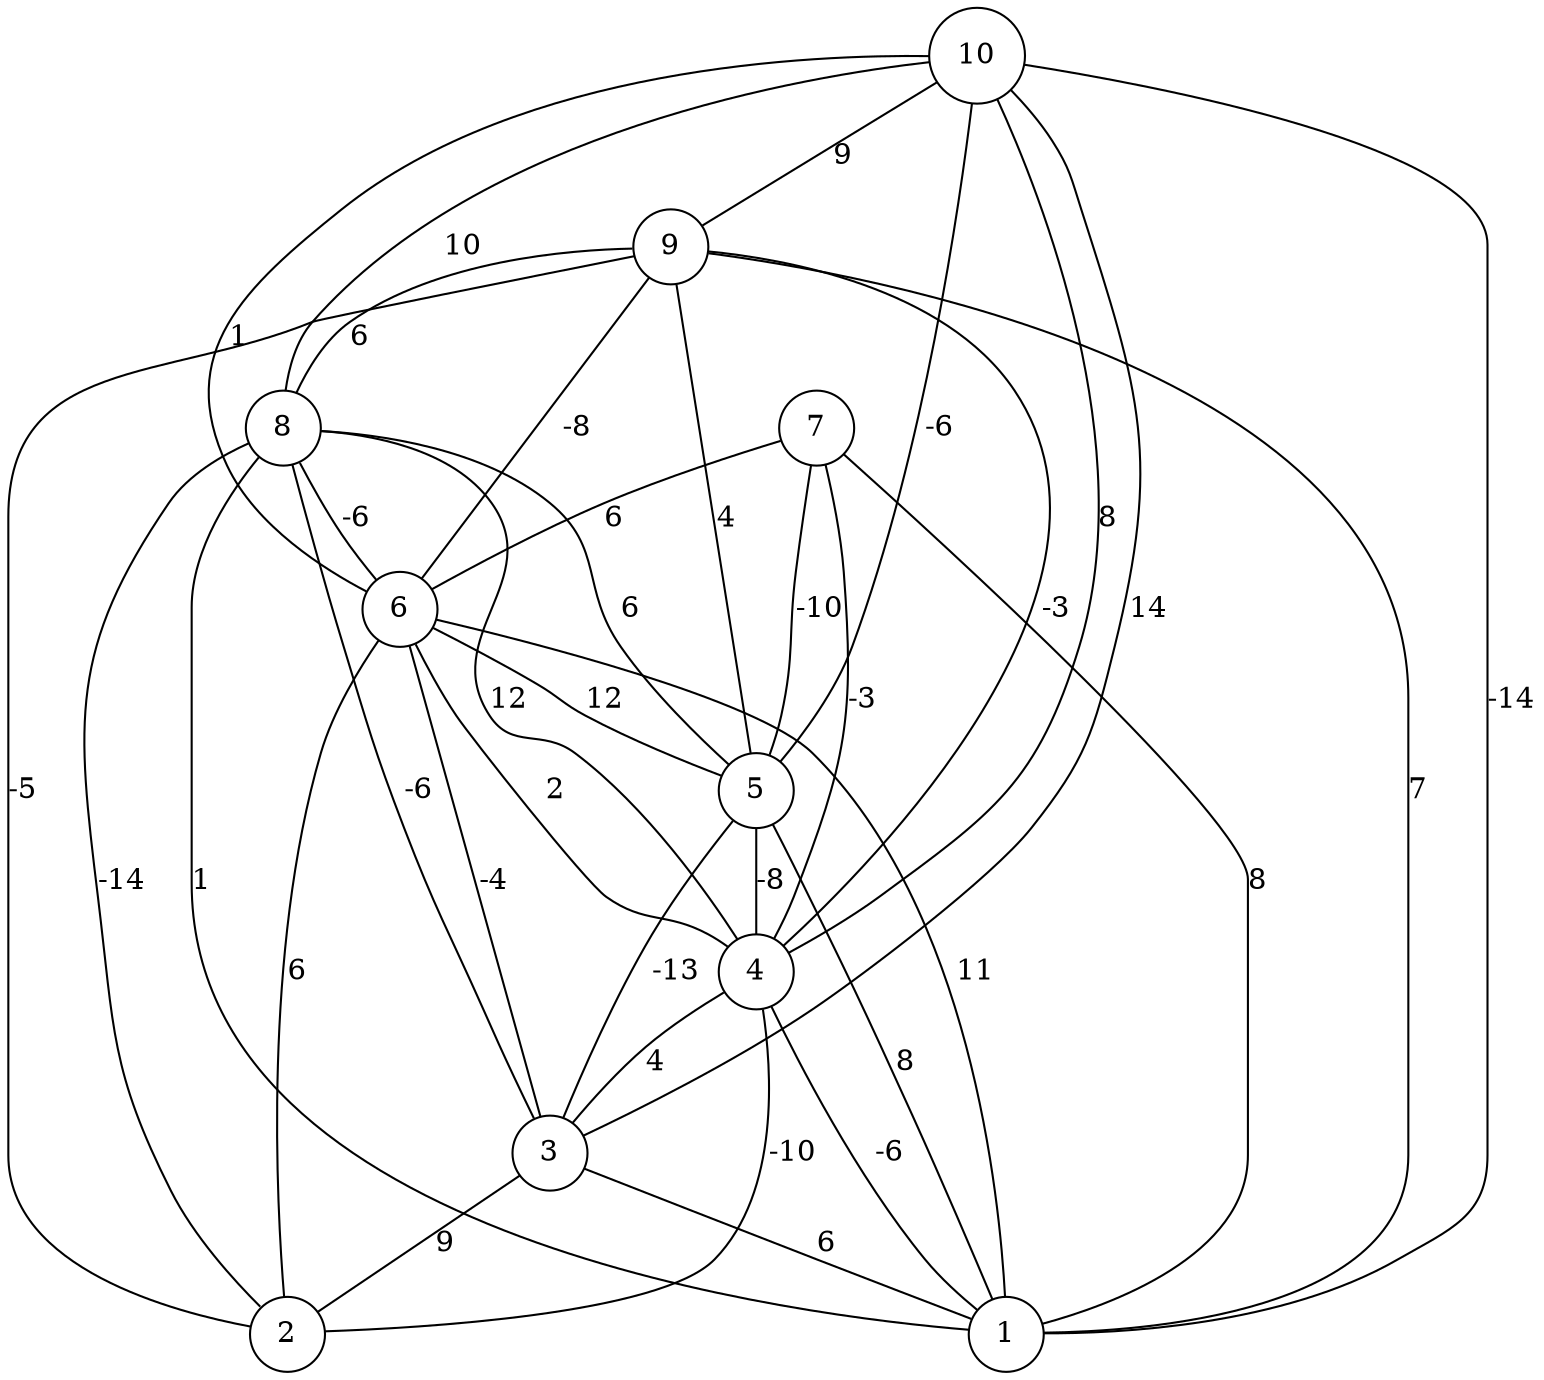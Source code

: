 graph { 
	 fontname="Helvetica,Arial,sans-serif" 
	 node [shape = circle]; 
	 10 -- 1 [label = "-14"];
	 10 -- 3 [label = "14"];
	 10 -- 4 [label = "8"];
	 10 -- 5 [label = "-6"];
	 10 -- 6 [label = "1"];
	 10 -- 8 [label = "10"];
	 10 -- 9 [label = "9"];
	 9 -- 1 [label = "7"];
	 9 -- 2 [label = "-5"];
	 9 -- 4 [label = "-3"];
	 9 -- 5 [label = "4"];
	 9 -- 6 [label = "-8"];
	 9 -- 8 [label = "6"];
	 8 -- 1 [label = "1"];
	 8 -- 2 [label = "-14"];
	 8 -- 3 [label = "-6"];
	 8 -- 4 [label = "12"];
	 8 -- 5 [label = "6"];
	 8 -- 6 [label = "-6"];
	 7 -- 1 [label = "8"];
	 7 -- 4 [label = "-3"];
	 7 -- 5 [label = "-10"];
	 7 -- 6 [label = "6"];
	 6 -- 1 [label = "11"];
	 6 -- 2 [label = "6"];
	 6 -- 3 [label = "-4"];
	 6 -- 4 [label = "2"];
	 6 -- 5 [label = "12"];
	 5 -- 1 [label = "8"];
	 5 -- 3 [label = "-13"];
	 5 -- 4 [label = "-8"];
	 4 -- 1 [label = "-6"];
	 4 -- 2 [label = "-10"];
	 4 -- 3 [label = "4"];
	 3 -- 1 [label = "6"];
	 3 -- 2 [label = "9"];
	 1;
	 2;
	 3;
	 4;
	 5;
	 6;
	 7;
	 8;
	 9;
	 10;
}

